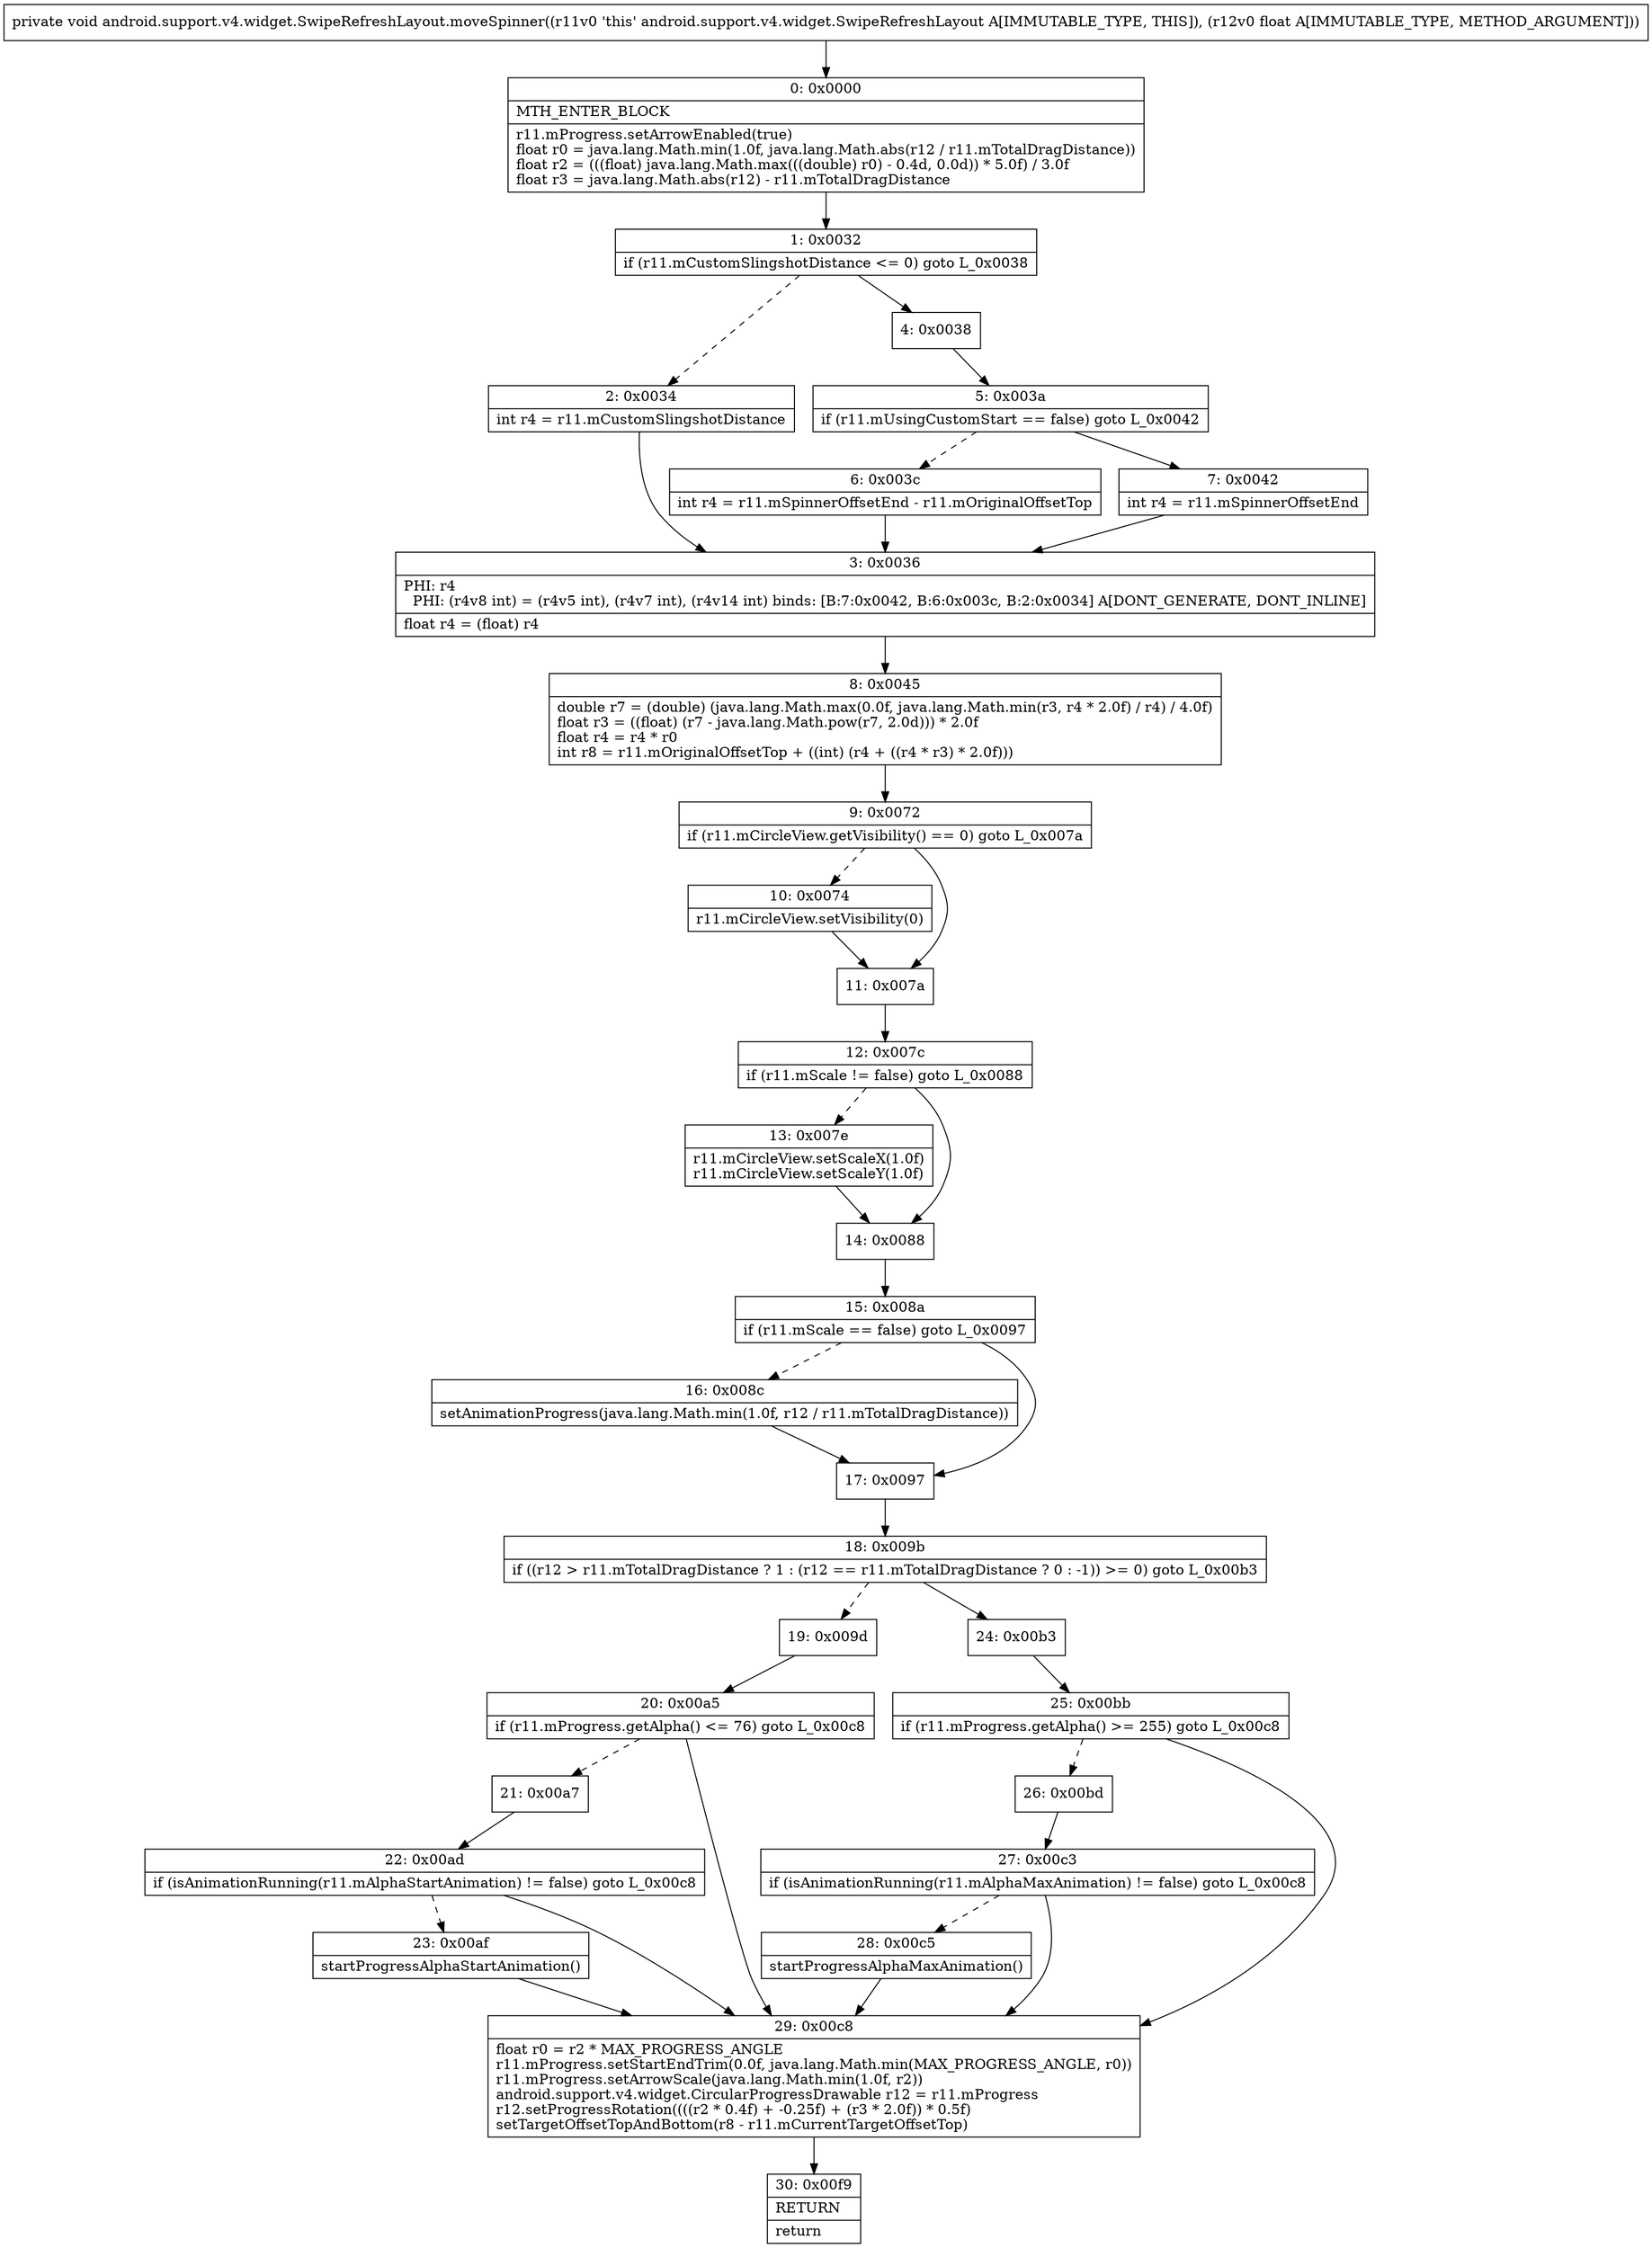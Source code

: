 digraph "CFG forandroid.support.v4.widget.SwipeRefreshLayout.moveSpinner(F)V" {
Node_0 [shape=record,label="{0\:\ 0x0000|MTH_ENTER_BLOCK\l|r11.mProgress.setArrowEnabled(true)\lfloat r0 = java.lang.Math.min(1.0f, java.lang.Math.abs(r12 \/ r11.mTotalDragDistance))\lfloat r2 = (((float) java.lang.Math.max(((double) r0) \- 0.4d, 0.0d)) * 5.0f) \/ 3.0f\lfloat r3 = java.lang.Math.abs(r12) \- r11.mTotalDragDistance\l}"];
Node_1 [shape=record,label="{1\:\ 0x0032|if (r11.mCustomSlingshotDistance \<= 0) goto L_0x0038\l}"];
Node_2 [shape=record,label="{2\:\ 0x0034|int r4 = r11.mCustomSlingshotDistance\l}"];
Node_3 [shape=record,label="{3\:\ 0x0036|PHI: r4 \l  PHI: (r4v8 int) = (r4v5 int), (r4v7 int), (r4v14 int) binds: [B:7:0x0042, B:6:0x003c, B:2:0x0034] A[DONT_GENERATE, DONT_INLINE]\l|float r4 = (float) r4\l}"];
Node_4 [shape=record,label="{4\:\ 0x0038}"];
Node_5 [shape=record,label="{5\:\ 0x003a|if (r11.mUsingCustomStart == false) goto L_0x0042\l}"];
Node_6 [shape=record,label="{6\:\ 0x003c|int r4 = r11.mSpinnerOffsetEnd \- r11.mOriginalOffsetTop\l}"];
Node_7 [shape=record,label="{7\:\ 0x0042|int r4 = r11.mSpinnerOffsetEnd\l}"];
Node_8 [shape=record,label="{8\:\ 0x0045|double r7 = (double) (java.lang.Math.max(0.0f, java.lang.Math.min(r3, r4 * 2.0f) \/ r4) \/ 4.0f)\lfloat r3 = ((float) (r7 \- java.lang.Math.pow(r7, 2.0d))) * 2.0f\lfloat r4 = r4 * r0\lint r8 = r11.mOriginalOffsetTop + ((int) (r4 + ((r4 * r3) * 2.0f)))\l}"];
Node_9 [shape=record,label="{9\:\ 0x0072|if (r11.mCircleView.getVisibility() == 0) goto L_0x007a\l}"];
Node_10 [shape=record,label="{10\:\ 0x0074|r11.mCircleView.setVisibility(0)\l}"];
Node_11 [shape=record,label="{11\:\ 0x007a}"];
Node_12 [shape=record,label="{12\:\ 0x007c|if (r11.mScale != false) goto L_0x0088\l}"];
Node_13 [shape=record,label="{13\:\ 0x007e|r11.mCircleView.setScaleX(1.0f)\lr11.mCircleView.setScaleY(1.0f)\l}"];
Node_14 [shape=record,label="{14\:\ 0x0088}"];
Node_15 [shape=record,label="{15\:\ 0x008a|if (r11.mScale == false) goto L_0x0097\l}"];
Node_16 [shape=record,label="{16\:\ 0x008c|setAnimationProgress(java.lang.Math.min(1.0f, r12 \/ r11.mTotalDragDistance))\l}"];
Node_17 [shape=record,label="{17\:\ 0x0097}"];
Node_18 [shape=record,label="{18\:\ 0x009b|if ((r12 \> r11.mTotalDragDistance ? 1 : (r12 == r11.mTotalDragDistance ? 0 : \-1)) \>= 0) goto L_0x00b3\l}"];
Node_19 [shape=record,label="{19\:\ 0x009d}"];
Node_20 [shape=record,label="{20\:\ 0x00a5|if (r11.mProgress.getAlpha() \<= 76) goto L_0x00c8\l}"];
Node_21 [shape=record,label="{21\:\ 0x00a7}"];
Node_22 [shape=record,label="{22\:\ 0x00ad|if (isAnimationRunning(r11.mAlphaStartAnimation) != false) goto L_0x00c8\l}"];
Node_23 [shape=record,label="{23\:\ 0x00af|startProgressAlphaStartAnimation()\l}"];
Node_24 [shape=record,label="{24\:\ 0x00b3}"];
Node_25 [shape=record,label="{25\:\ 0x00bb|if (r11.mProgress.getAlpha() \>= 255) goto L_0x00c8\l}"];
Node_26 [shape=record,label="{26\:\ 0x00bd}"];
Node_27 [shape=record,label="{27\:\ 0x00c3|if (isAnimationRunning(r11.mAlphaMaxAnimation) != false) goto L_0x00c8\l}"];
Node_28 [shape=record,label="{28\:\ 0x00c5|startProgressAlphaMaxAnimation()\l}"];
Node_29 [shape=record,label="{29\:\ 0x00c8|float r0 = r2 * MAX_PROGRESS_ANGLE\lr11.mProgress.setStartEndTrim(0.0f, java.lang.Math.min(MAX_PROGRESS_ANGLE, r0))\lr11.mProgress.setArrowScale(java.lang.Math.min(1.0f, r2))\landroid.support.v4.widget.CircularProgressDrawable r12 = r11.mProgress\lr12.setProgressRotation((((r2 * 0.4f) + \-0.25f) + (r3 * 2.0f)) * 0.5f)\lsetTargetOffsetTopAndBottom(r8 \- r11.mCurrentTargetOffsetTop)\l}"];
Node_30 [shape=record,label="{30\:\ 0x00f9|RETURN\l|return\l}"];
MethodNode[shape=record,label="{private void android.support.v4.widget.SwipeRefreshLayout.moveSpinner((r11v0 'this' android.support.v4.widget.SwipeRefreshLayout A[IMMUTABLE_TYPE, THIS]), (r12v0 float A[IMMUTABLE_TYPE, METHOD_ARGUMENT])) }"];
MethodNode -> Node_0;
Node_0 -> Node_1;
Node_1 -> Node_2[style=dashed];
Node_1 -> Node_4;
Node_2 -> Node_3;
Node_3 -> Node_8;
Node_4 -> Node_5;
Node_5 -> Node_6[style=dashed];
Node_5 -> Node_7;
Node_6 -> Node_3;
Node_7 -> Node_3;
Node_8 -> Node_9;
Node_9 -> Node_10[style=dashed];
Node_9 -> Node_11;
Node_10 -> Node_11;
Node_11 -> Node_12;
Node_12 -> Node_13[style=dashed];
Node_12 -> Node_14;
Node_13 -> Node_14;
Node_14 -> Node_15;
Node_15 -> Node_16[style=dashed];
Node_15 -> Node_17;
Node_16 -> Node_17;
Node_17 -> Node_18;
Node_18 -> Node_19[style=dashed];
Node_18 -> Node_24;
Node_19 -> Node_20;
Node_20 -> Node_21[style=dashed];
Node_20 -> Node_29;
Node_21 -> Node_22;
Node_22 -> Node_23[style=dashed];
Node_22 -> Node_29;
Node_23 -> Node_29;
Node_24 -> Node_25;
Node_25 -> Node_26[style=dashed];
Node_25 -> Node_29;
Node_26 -> Node_27;
Node_27 -> Node_28[style=dashed];
Node_27 -> Node_29;
Node_28 -> Node_29;
Node_29 -> Node_30;
}

